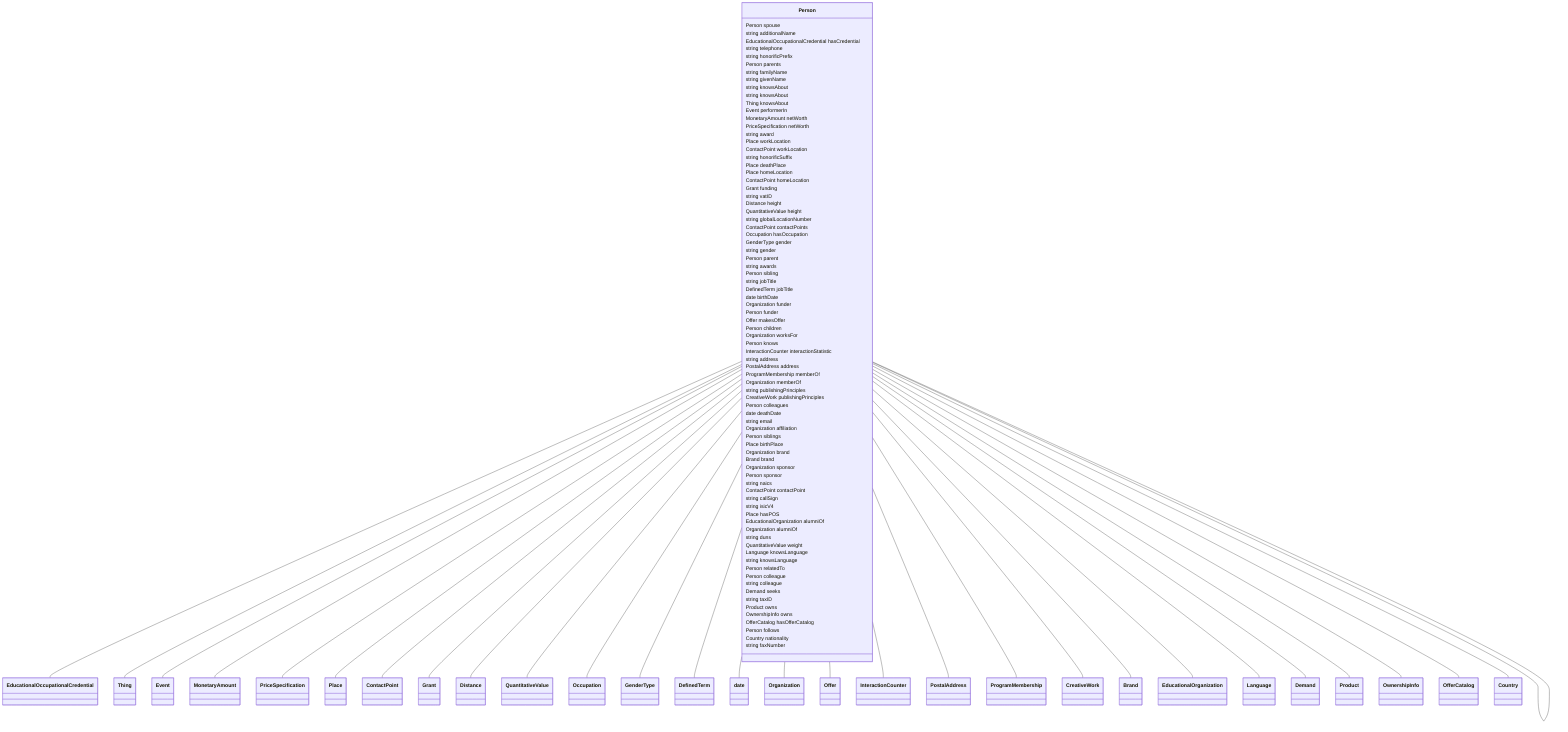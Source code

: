 classDiagram
  Person -- Person
  Person -- EducationalOccupationalCredential
  Person -- Thing
  Person -- Event
  Person -- MonetaryAmount
  Person -- PriceSpecification
  Person -- Place
  Person -- ContactPoint
  Person -- Grant
  Person -- Distance
  Person -- QuantitativeValue
  Person -- Occupation
  Person -- GenderType
  Person -- DefinedTerm
  Person -- date
  Person -- Organization
  Person -- Offer
  Person -- InteractionCounter
  Person -- PostalAddress
  Person -- ProgramMembership
  Person -- CreativeWork
  Person -- Brand
  Person -- EducationalOrganization
  Person -- Language
  Person -- Demand
  Person -- Product
  Person -- OwnershipInfo
  Person -- OfferCatalog
  Person -- Country


class Person {

  Person spouse
  string additionalName
  EducationalOccupationalCredential hasCredential
  string telephone
  string honorificPrefix
  Person parents
  string familyName
  string givenName
  string knowsAbout
  string knowsAbout
  Thing knowsAbout
  Event performerIn
  MonetaryAmount netWorth
  PriceSpecification netWorth
  string award
  Place workLocation
  ContactPoint workLocation
  string honorificSuffix
  Place deathPlace
  Place homeLocation
  ContactPoint homeLocation
  Grant funding
  string vatID
  Distance height
  QuantitativeValue height
  string globalLocationNumber
  ContactPoint contactPoints
  Occupation hasOccupation
  GenderType gender
  string gender
  Person parent
  string awards
  Person sibling
  string jobTitle
  DefinedTerm jobTitle
  date birthDate
  Organization funder
  Person funder
  Offer makesOffer
  Person children
  Organization worksFor
  Person knows
  InteractionCounter interactionStatistic
  string address
  PostalAddress address
  ProgramMembership memberOf
  Organization memberOf
  string publishingPrinciples
  CreativeWork publishingPrinciples
  Person colleagues
  date deathDate
  string email
  Organization affiliation
  Person siblings
  Place birthPlace
  Organization brand
  Brand brand
  Organization sponsor
  Person sponsor
  string naics
  ContactPoint contactPoint
  string callSign
  string isicV4
  Place hasPOS
  EducationalOrganization alumniOf
  Organization alumniOf
  string duns
  QuantitativeValue weight
  Language knowsLanguage
  string knowsLanguage
  Person relatedTo
  Person colleague
  string colleague
  Demand seeks
  string taxID
  Product owns
  OwnershipInfo owns
  OfferCatalog hasOfferCatalog
  Person follows
  Country nationality
  string faxNumber

 }
